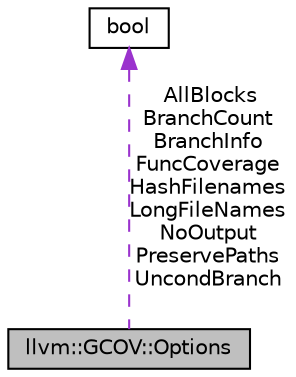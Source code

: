 digraph "llvm::GCOV::Options"
{
 // LATEX_PDF_SIZE
  bgcolor="transparent";
  edge [fontname="Helvetica",fontsize="10",labelfontname="Helvetica",labelfontsize="10"];
  node [fontname="Helvetica",fontsize="10",shape="box"];
  Node1 [label="llvm::GCOV::Options",height=0.2,width=0.4,color="black", fillcolor="grey75", style="filled", fontcolor="black",tooltip="A struct for passing gcov options between functions."];
  Node2 -> Node1 [dir="back",color="darkorchid3",fontsize="10",style="dashed",label=" AllBlocks\nBranchCount\nBranchInfo\nFuncCoverage\nHashFilenames\nLongFileNames\nNoOutput\nPreservePaths\nUncondBranch" ,fontname="Helvetica"];
  Node2 [label="bool",height=0.2,width=0.4,color="black",URL="$classbool.html",tooltip=" "];
}
